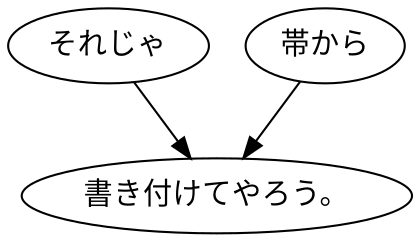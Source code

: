 digraph graph2900 {
	node0 [label="それじゃ"];
	node1 [label="帯から"];
	node2 [label="書き付けてやろう。"];
	node0 -> node2;
	node1 -> node2;
}
